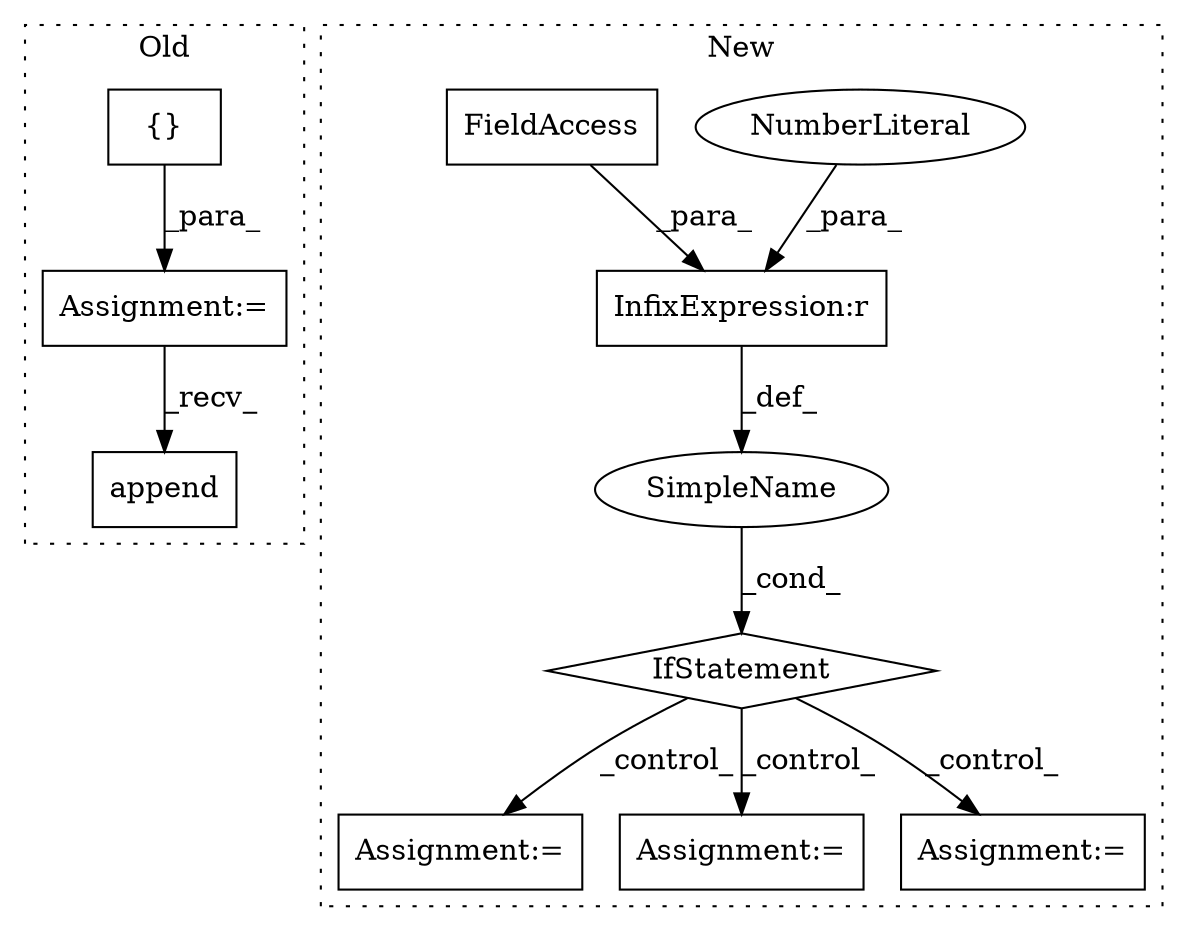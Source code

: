digraph G {
subgraph cluster0 {
1 [label="{}" a="4" s="2455" l="2" shape="box"];
3 [label="Assignment:=" a="7" s="2445" l="1" shape="box"];
10 [label="append" a="32" s="2508,2545" l="7,1" shape="box"];
label = "Old";
style="dotted";
}
subgraph cluster1 {
2 [label="IfStatement" a="25" s="2691,2716" l="4,2" shape="diamond"];
4 [label="Assignment:=" a="7" s="2760" l="1" shape="box"];
5 [label="SimpleName" a="42" s="" l="" shape="ellipse"];
6 [label="InfixExpression:r" a="27" s="2711" l="4" shape="box"];
7 [label="Assignment:=" a="7" s="2736" l="1" shape="box"];
8 [label="NumberLiteral" a="34" s="2715" l="1" shape="ellipse"];
9 [label="Assignment:=" a="7" s="2822" l="1" shape="box"];
11 [label="FieldAccess" a="22" s="2695" l="16" shape="box"];
label = "New";
style="dotted";
}
1 -> 3 [label="_para_"];
2 -> 4 [label="_control_"];
2 -> 7 [label="_control_"];
2 -> 9 [label="_control_"];
3 -> 10 [label="_recv_"];
5 -> 2 [label="_cond_"];
6 -> 5 [label="_def_"];
8 -> 6 [label="_para_"];
11 -> 6 [label="_para_"];
}